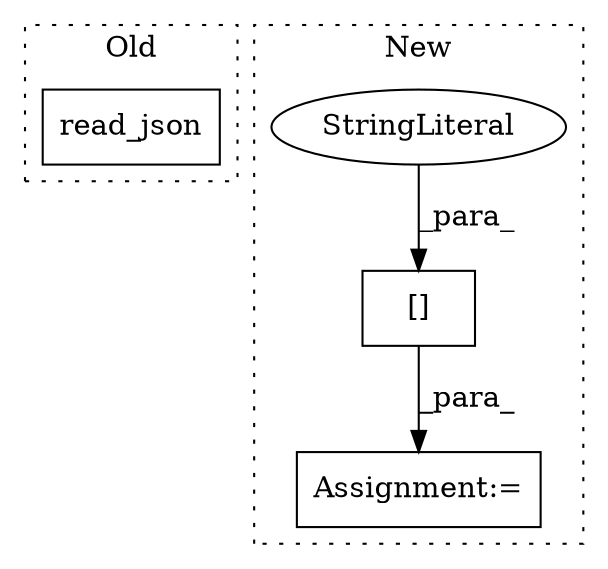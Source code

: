 digraph G {
subgraph cluster0 {
1 [label="read_json" a="32" s="2541,2577" l="10,1" shape="box"];
label = "Old";
style="dotted";
}
subgraph cluster1 {
2 [label="[]" a="2" s="3023,3051" l="13,1" shape="box"];
3 [label="StringLiteral" a="45" s="3036" l="15" shape="ellipse"];
4 [label="Assignment:=" a="7" s="3022" l="1" shape="box"];
label = "New";
style="dotted";
}
2 -> 4 [label="_para_"];
3 -> 2 [label="_para_"];
}